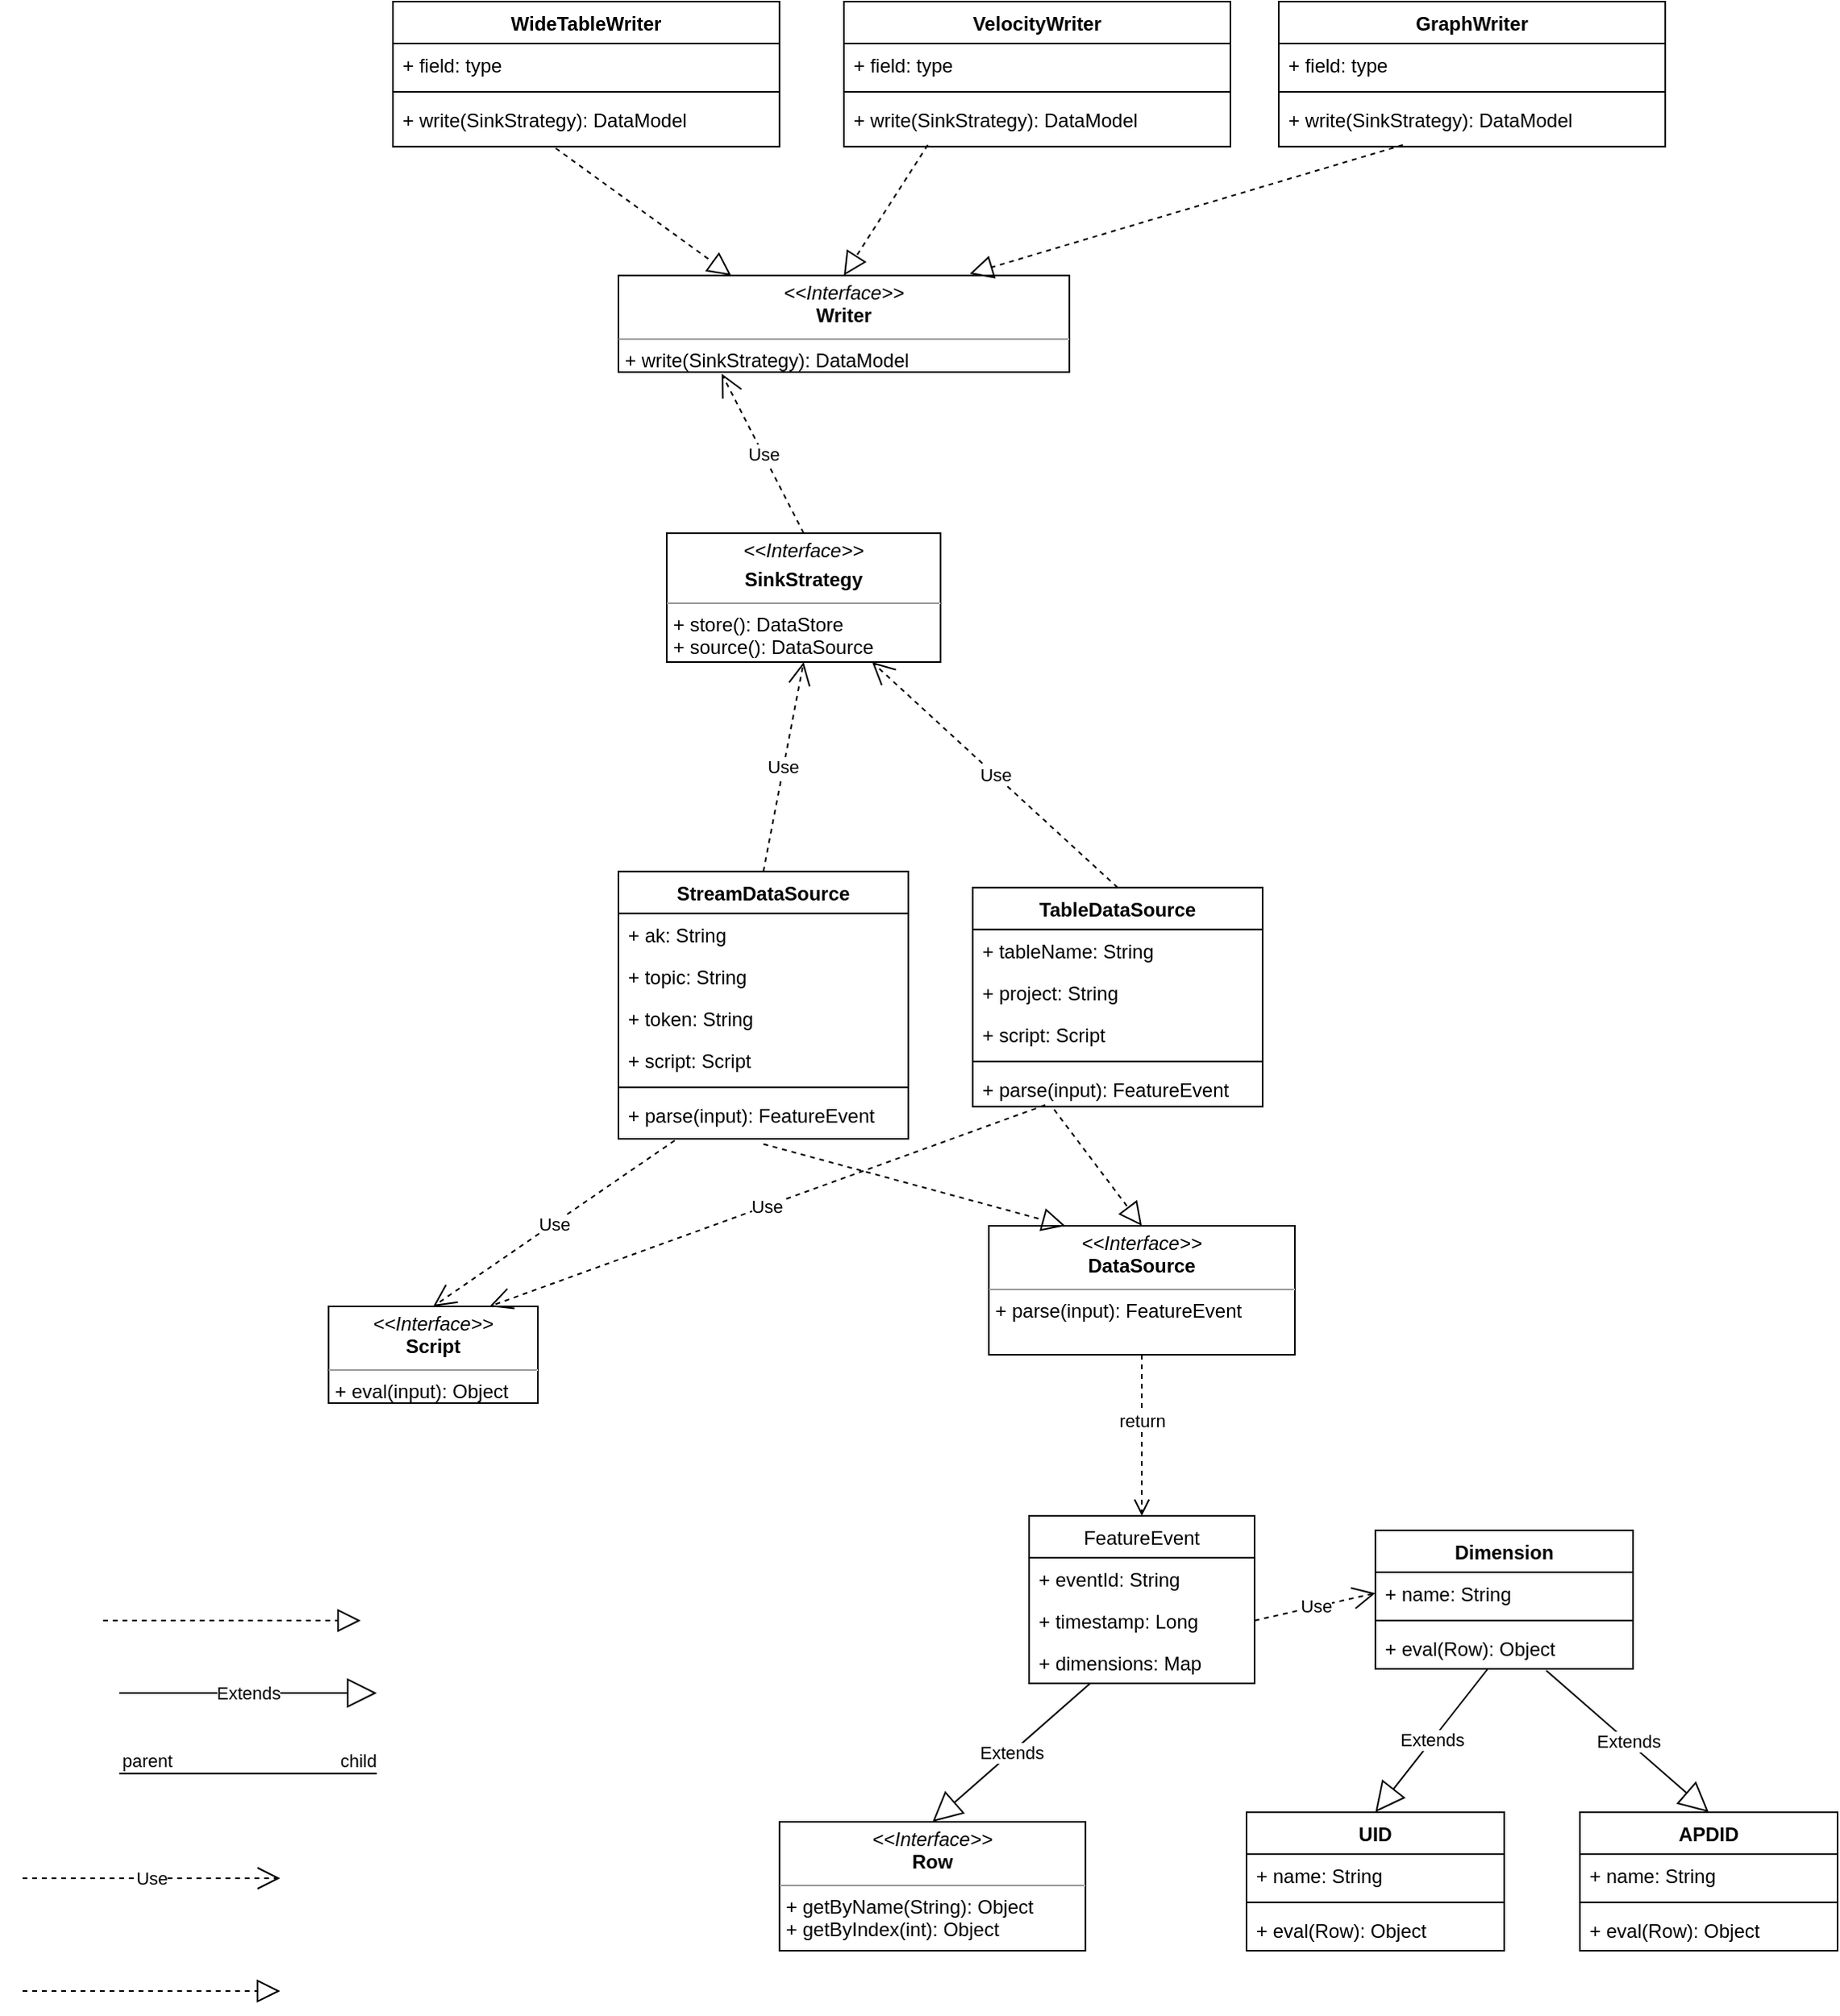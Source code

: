 <mxfile version="13.6.6" type="github">
  <diagram id="Kq1oUx9K81dBL0CiHiVe" name="Page-1">
    <mxGraphModel dx="2088" dy="2012" grid="1" gridSize="10" guides="1" tooltips="1" connect="1" arrows="1" fold="1" page="1" pageScale="1" pageWidth="827" pageHeight="1169" math="0" shadow="0">
      <root>
        <mxCell id="0" />
        <mxCell id="1" parent="0" />
        <mxCell id="gPbfIlgc2ZDj5a_tu4yF-2" value="&lt;p style=&quot;margin: 0px ; margin-top: 4px ; text-align: center&quot;&gt;&lt;i&gt;&amp;lt;&amp;lt;Interface&amp;gt;&amp;gt;&lt;/i&gt;&lt;br&gt;&lt;b&gt;DataSource&lt;/b&gt;&lt;/p&gt;&lt;hr size=&quot;1&quot;&gt;&lt;p style=&quot;margin: 0px ; margin-left: 4px&quot;&gt;+ parse(input): FeatureEvent&lt;/p&gt;" style="verticalAlign=top;align=left;overflow=fill;fontSize=12;fontFamily=Helvetica;html=1;" vertex="1" parent="1">
          <mxGeometry x="300" y="340" width="190" height="80" as="geometry" />
        </mxCell>
        <mxCell id="gPbfIlgc2ZDj5a_tu4yF-7" value="return" style="html=1;verticalAlign=bottom;endArrow=open;dashed=1;endSize=8;entryX=0.5;entryY=0;entryDx=0;entryDy=0;exitX=0.5;exitY=1;exitDx=0;exitDy=0;" edge="1" parent="1" source="gPbfIlgc2ZDj5a_tu4yF-2" target="gPbfIlgc2ZDj5a_tu4yF-3">
          <mxGeometry relative="1" as="geometry">
            <mxPoint x="450" y="430" as="sourcePoint" />
            <mxPoint x="370" y="430" as="targetPoint" />
          </mxGeometry>
        </mxCell>
        <mxCell id="gPbfIlgc2ZDj5a_tu4yF-3" value="FeatureEvent" style="swimlane;fontStyle=0;childLayout=stackLayout;horizontal=1;startSize=26;fillColor=none;horizontalStack=0;resizeParent=1;resizeParentMax=0;resizeLast=0;collapsible=1;marginBottom=0;" vertex="1" parent="1">
          <mxGeometry x="325" y="520" width="140" height="104" as="geometry" />
        </mxCell>
        <mxCell id="gPbfIlgc2ZDj5a_tu4yF-4" value="+ eventId: String" style="text;strokeColor=none;fillColor=none;align=left;verticalAlign=top;spacingLeft=4;spacingRight=4;overflow=hidden;rotatable=0;points=[[0,0.5],[1,0.5]];portConstraint=eastwest;" vertex="1" parent="gPbfIlgc2ZDj5a_tu4yF-3">
          <mxGeometry y="26" width="140" height="26" as="geometry" />
        </mxCell>
        <mxCell id="gPbfIlgc2ZDj5a_tu4yF-5" value="+ timestamp: Long" style="text;strokeColor=none;fillColor=none;align=left;verticalAlign=top;spacingLeft=4;spacingRight=4;overflow=hidden;rotatable=0;points=[[0,0.5],[1,0.5]];portConstraint=eastwest;" vertex="1" parent="gPbfIlgc2ZDj5a_tu4yF-3">
          <mxGeometry y="52" width="140" height="26" as="geometry" />
        </mxCell>
        <mxCell id="gPbfIlgc2ZDj5a_tu4yF-6" value="+ dimensions: Map" style="text;strokeColor=none;fillColor=none;align=left;verticalAlign=top;spacingLeft=4;spacingRight=4;overflow=hidden;rotatable=0;points=[[0,0.5],[1,0.5]];portConstraint=eastwest;" vertex="1" parent="gPbfIlgc2ZDj5a_tu4yF-3">
          <mxGeometry y="78" width="140" height="26" as="geometry" />
        </mxCell>
        <mxCell id="gPbfIlgc2ZDj5a_tu4yF-17" value="&lt;p style=&quot;margin: 0px ; margin-top: 4px ; text-align: center&quot;&gt;&lt;i&gt;&amp;lt;&amp;lt;Interface&amp;gt;&amp;gt;&lt;/i&gt;&lt;br&gt;&lt;b&gt;Row&lt;/b&gt;&lt;/p&gt;&lt;hr size=&quot;1&quot;&gt;&lt;p style=&quot;margin: 0px ; margin-left: 4px&quot;&gt;+ getByName(String): Object&lt;/p&gt;&lt;p style=&quot;margin: 0px ; margin-left: 4px&quot;&gt;+ getByIndex(int): Object&lt;/p&gt;" style="verticalAlign=top;align=left;overflow=fill;fontSize=12;fontFamily=Helvetica;html=1;" vertex="1" parent="1">
          <mxGeometry x="170" y="710" width="190" height="80" as="geometry" />
        </mxCell>
        <mxCell id="gPbfIlgc2ZDj5a_tu4yF-18" value="Extends" style="endArrow=block;endSize=16;endFill=0;html=1;entryX=0.5;entryY=0;entryDx=0;entryDy=0;exitX=0.271;exitY=1;exitDx=0;exitDy=0;exitPerimeter=0;" edge="1" parent="1" source="gPbfIlgc2ZDj5a_tu4yF-6" target="gPbfIlgc2ZDj5a_tu4yF-17">
          <mxGeometry width="160" relative="1" as="geometry">
            <mxPoint x="100" y="470" as="sourcePoint" />
            <mxPoint x="260" y="470" as="targetPoint" />
          </mxGeometry>
        </mxCell>
        <mxCell id="gPbfIlgc2ZDj5a_tu4yF-12" value="Dimension" style="swimlane;fontStyle=1;align=center;verticalAlign=top;childLayout=stackLayout;horizontal=1;startSize=26;horizontalStack=0;resizeParent=1;resizeParentMax=0;resizeLast=0;collapsible=1;marginBottom=0;" vertex="1" parent="1">
          <mxGeometry x="540" y="529" width="160" height="86" as="geometry" />
        </mxCell>
        <mxCell id="gPbfIlgc2ZDj5a_tu4yF-13" value="+ name: String" style="text;strokeColor=none;fillColor=none;align=left;verticalAlign=top;spacingLeft=4;spacingRight=4;overflow=hidden;rotatable=0;points=[[0,0.5],[1,0.5]];portConstraint=eastwest;" vertex="1" parent="gPbfIlgc2ZDj5a_tu4yF-12">
          <mxGeometry y="26" width="160" height="26" as="geometry" />
        </mxCell>
        <mxCell id="gPbfIlgc2ZDj5a_tu4yF-14" value="" style="line;strokeWidth=1;fillColor=none;align=left;verticalAlign=middle;spacingTop=-1;spacingLeft=3;spacingRight=3;rotatable=0;labelPosition=right;points=[];portConstraint=eastwest;" vertex="1" parent="gPbfIlgc2ZDj5a_tu4yF-12">
          <mxGeometry y="52" width="160" height="8" as="geometry" />
        </mxCell>
        <mxCell id="gPbfIlgc2ZDj5a_tu4yF-15" value="+ eval(Row): Object" style="text;strokeColor=none;fillColor=none;align=left;verticalAlign=top;spacingLeft=4;spacingRight=4;overflow=hidden;rotatable=0;points=[[0,0.5],[1,0.5]];portConstraint=eastwest;" vertex="1" parent="gPbfIlgc2ZDj5a_tu4yF-12">
          <mxGeometry y="60" width="160" height="26" as="geometry" />
        </mxCell>
        <mxCell id="gPbfIlgc2ZDj5a_tu4yF-19" value="UID" style="swimlane;fontStyle=1;align=center;verticalAlign=top;childLayout=stackLayout;horizontal=1;startSize=26;horizontalStack=0;resizeParent=1;resizeParentMax=0;resizeLast=0;collapsible=1;marginBottom=0;" vertex="1" parent="1">
          <mxGeometry x="460" y="704" width="160" height="86" as="geometry" />
        </mxCell>
        <mxCell id="gPbfIlgc2ZDj5a_tu4yF-20" value="+ name: String" style="text;strokeColor=none;fillColor=none;align=left;verticalAlign=top;spacingLeft=4;spacingRight=4;overflow=hidden;rotatable=0;points=[[0,0.5],[1,0.5]];portConstraint=eastwest;" vertex="1" parent="gPbfIlgc2ZDj5a_tu4yF-19">
          <mxGeometry y="26" width="160" height="26" as="geometry" />
        </mxCell>
        <mxCell id="gPbfIlgc2ZDj5a_tu4yF-21" value="" style="line;strokeWidth=1;fillColor=none;align=left;verticalAlign=middle;spacingTop=-1;spacingLeft=3;spacingRight=3;rotatable=0;labelPosition=right;points=[];portConstraint=eastwest;" vertex="1" parent="gPbfIlgc2ZDj5a_tu4yF-19">
          <mxGeometry y="52" width="160" height="8" as="geometry" />
        </mxCell>
        <mxCell id="gPbfIlgc2ZDj5a_tu4yF-22" value="+ eval(Row): Object" style="text;strokeColor=none;fillColor=none;align=left;verticalAlign=top;spacingLeft=4;spacingRight=4;overflow=hidden;rotatable=0;points=[[0,0.5],[1,0.5]];portConstraint=eastwest;" vertex="1" parent="gPbfIlgc2ZDj5a_tu4yF-19">
          <mxGeometry y="60" width="160" height="26" as="geometry" />
        </mxCell>
        <mxCell id="gPbfIlgc2ZDj5a_tu4yF-23" value="APDID" style="swimlane;fontStyle=1;align=center;verticalAlign=top;childLayout=stackLayout;horizontal=1;startSize=26;horizontalStack=0;resizeParent=1;resizeParentMax=0;resizeLast=0;collapsible=1;marginBottom=0;" vertex="1" parent="1">
          <mxGeometry x="667" y="704" width="160" height="86" as="geometry" />
        </mxCell>
        <mxCell id="gPbfIlgc2ZDj5a_tu4yF-24" value="+ name: String" style="text;strokeColor=none;fillColor=none;align=left;verticalAlign=top;spacingLeft=4;spacingRight=4;overflow=hidden;rotatable=0;points=[[0,0.5],[1,0.5]];portConstraint=eastwest;" vertex="1" parent="gPbfIlgc2ZDj5a_tu4yF-23">
          <mxGeometry y="26" width="160" height="26" as="geometry" />
        </mxCell>
        <mxCell id="gPbfIlgc2ZDj5a_tu4yF-25" value="" style="line;strokeWidth=1;fillColor=none;align=left;verticalAlign=middle;spacingTop=-1;spacingLeft=3;spacingRight=3;rotatable=0;labelPosition=right;points=[];portConstraint=eastwest;" vertex="1" parent="gPbfIlgc2ZDj5a_tu4yF-23">
          <mxGeometry y="52" width="160" height="8" as="geometry" />
        </mxCell>
        <mxCell id="gPbfIlgc2ZDj5a_tu4yF-26" value="+ eval(Row): Object" style="text;strokeColor=none;fillColor=none;align=left;verticalAlign=top;spacingLeft=4;spacingRight=4;overflow=hidden;rotatable=0;points=[[0,0.5],[1,0.5]];portConstraint=eastwest;" vertex="1" parent="gPbfIlgc2ZDj5a_tu4yF-23">
          <mxGeometry y="60" width="160" height="26" as="geometry" />
        </mxCell>
        <mxCell id="gPbfIlgc2ZDj5a_tu4yF-27" value="" style="endArrow=none;html=1;edgeStyle=orthogonalEdgeStyle;" edge="1" parent="1">
          <mxGeometry relative="1" as="geometry">
            <mxPoint x="-240" y="680" as="sourcePoint" />
            <mxPoint x="-80" y="680" as="targetPoint" />
          </mxGeometry>
        </mxCell>
        <mxCell id="gPbfIlgc2ZDj5a_tu4yF-28" value="parent" style="edgeLabel;resizable=0;html=1;align=left;verticalAlign=bottom;" connectable="0" vertex="1" parent="gPbfIlgc2ZDj5a_tu4yF-27">
          <mxGeometry x="-1" relative="1" as="geometry" />
        </mxCell>
        <mxCell id="gPbfIlgc2ZDj5a_tu4yF-29" value="child" style="edgeLabel;resizable=0;html=1;align=right;verticalAlign=bottom;" connectable="0" vertex="1" parent="gPbfIlgc2ZDj5a_tu4yF-27">
          <mxGeometry x="1" relative="1" as="geometry" />
        </mxCell>
        <mxCell id="gPbfIlgc2ZDj5a_tu4yF-30" value="Extends" style="endArrow=block;endSize=16;endFill=0;html=1;" edge="1" parent="1">
          <mxGeometry width="160" relative="1" as="geometry">
            <mxPoint x="-240" y="630" as="sourcePoint" />
            <mxPoint x="-80" y="630" as="targetPoint" />
          </mxGeometry>
        </mxCell>
        <mxCell id="gPbfIlgc2ZDj5a_tu4yF-31" value="Use" style="endArrow=open;endSize=12;dashed=1;html=1;" edge="1" parent="1">
          <mxGeometry width="160" relative="1" as="geometry">
            <mxPoint x="-300" y="745" as="sourcePoint" />
            <mxPoint x="-140" y="745" as="targetPoint" />
          </mxGeometry>
        </mxCell>
        <mxCell id="gPbfIlgc2ZDj5a_tu4yF-32" value="" style="endArrow=block;dashed=1;endFill=0;endSize=12;html=1;" edge="1" parent="1">
          <mxGeometry width="160" relative="1" as="geometry">
            <mxPoint x="-300" y="815" as="sourcePoint" />
            <mxPoint x="-140" y="815" as="targetPoint" />
          </mxGeometry>
        </mxCell>
        <mxCell id="gPbfIlgc2ZDj5a_tu4yF-33" value="Extends" style="endArrow=block;endSize=16;endFill=0;html=1;entryX=0.5;entryY=0;entryDx=0;entryDy=0;" edge="1" parent="1" source="gPbfIlgc2ZDj5a_tu4yF-15" target="gPbfIlgc2ZDj5a_tu4yF-19">
          <mxGeometry width="160" relative="1" as="geometry">
            <mxPoint x="390" y="680" as="sourcePoint" />
            <mxPoint x="550" y="680" as="targetPoint" />
          </mxGeometry>
        </mxCell>
        <mxCell id="gPbfIlgc2ZDj5a_tu4yF-34" value="Extends" style="endArrow=block;endSize=16;endFill=0;html=1;entryX=0.5;entryY=0;entryDx=0;entryDy=0;exitX=0.663;exitY=1.038;exitDx=0;exitDy=0;exitPerimeter=0;" edge="1" parent="1" source="gPbfIlgc2ZDj5a_tu4yF-15" target="gPbfIlgc2ZDj5a_tu4yF-23">
          <mxGeometry width="160" relative="1" as="geometry">
            <mxPoint x="619.804" y="625" as="sourcePoint" />
            <mxPoint x="550" y="714" as="targetPoint" />
          </mxGeometry>
        </mxCell>
        <mxCell id="gPbfIlgc2ZDj5a_tu4yF-36" value="StreamDataSource" style="swimlane;fontStyle=1;align=center;verticalAlign=top;childLayout=stackLayout;horizontal=1;startSize=26;horizontalStack=0;resizeParent=1;resizeParentMax=0;resizeLast=0;collapsible=1;marginBottom=0;" vertex="1" parent="1">
          <mxGeometry x="70" y="120" width="180" height="166" as="geometry" />
        </mxCell>
        <mxCell id="gPbfIlgc2ZDj5a_tu4yF-40" value="+ ak: String&#xa;&#xa;&#xa;&#xa;&#xa;" style="text;strokeColor=none;fillColor=none;align=left;verticalAlign=top;spacingLeft=4;spacingRight=4;overflow=hidden;rotatable=0;points=[[0,0.5],[1,0.5]];portConstraint=eastwest;" vertex="1" parent="gPbfIlgc2ZDj5a_tu4yF-36">
          <mxGeometry y="26" width="180" height="26" as="geometry" />
        </mxCell>
        <mxCell id="gPbfIlgc2ZDj5a_tu4yF-41" value="+ topic: String&#xa;&#xa;&#xa;&#xa;&#xa;" style="text;strokeColor=none;fillColor=none;align=left;verticalAlign=top;spacingLeft=4;spacingRight=4;overflow=hidden;rotatable=0;points=[[0,0.5],[1,0.5]];portConstraint=eastwest;" vertex="1" parent="gPbfIlgc2ZDj5a_tu4yF-36">
          <mxGeometry y="52" width="180" height="26" as="geometry" />
        </mxCell>
        <mxCell id="gPbfIlgc2ZDj5a_tu4yF-53" value="+ token: String&#xa;&#xa;&#xa;&#xa;&#xa;" style="text;strokeColor=none;fillColor=none;align=left;verticalAlign=top;spacingLeft=4;spacingRight=4;overflow=hidden;rotatable=0;points=[[0,0.5],[1,0.5]];portConstraint=eastwest;" vertex="1" parent="gPbfIlgc2ZDj5a_tu4yF-36">
          <mxGeometry y="78" width="180" height="26" as="geometry" />
        </mxCell>
        <mxCell id="gPbfIlgc2ZDj5a_tu4yF-37" value="+ script: Script&#xa;&#xa;&#xa;&#xa;&#xa;" style="text;strokeColor=none;fillColor=none;align=left;verticalAlign=top;spacingLeft=4;spacingRight=4;overflow=hidden;rotatable=0;points=[[0,0.5],[1,0.5]];portConstraint=eastwest;" vertex="1" parent="gPbfIlgc2ZDj5a_tu4yF-36">
          <mxGeometry y="104" width="180" height="26" as="geometry" />
        </mxCell>
        <mxCell id="gPbfIlgc2ZDj5a_tu4yF-38" value="" style="line;strokeWidth=1;fillColor=none;align=left;verticalAlign=middle;spacingTop=-1;spacingLeft=3;spacingRight=3;rotatable=0;labelPosition=right;points=[];portConstraint=eastwest;" vertex="1" parent="gPbfIlgc2ZDj5a_tu4yF-36">
          <mxGeometry y="130" width="180" height="8" as="geometry" />
        </mxCell>
        <mxCell id="gPbfIlgc2ZDj5a_tu4yF-39" value="+ parse(input): FeatureEvent" style="text;strokeColor=none;fillColor=none;align=left;verticalAlign=top;spacingLeft=4;spacingRight=4;overflow=hidden;rotatable=0;points=[[0,0.5],[1,0.5]];portConstraint=eastwest;" vertex="1" parent="gPbfIlgc2ZDj5a_tu4yF-36">
          <mxGeometry y="138" width="180" height="28" as="geometry" />
        </mxCell>
        <mxCell id="gPbfIlgc2ZDj5a_tu4yF-48" value="" style="endArrow=block;dashed=1;endFill=0;endSize=12;html=1;" edge="1" parent="1">
          <mxGeometry width="160" relative="1" as="geometry">
            <mxPoint x="-250" y="585" as="sourcePoint" />
            <mxPoint x="-90" y="585" as="targetPoint" />
          </mxGeometry>
        </mxCell>
        <mxCell id="gPbfIlgc2ZDj5a_tu4yF-49" value="" style="endArrow=block;dashed=1;endFill=0;endSize=12;html=1;exitX=0.5;exitY=1.115;exitDx=0;exitDy=0;exitPerimeter=0;entryX=0.25;entryY=0;entryDx=0;entryDy=0;" edge="1" parent="1" source="gPbfIlgc2ZDj5a_tu4yF-39" target="gPbfIlgc2ZDj5a_tu4yF-2">
          <mxGeometry width="160" relative="1" as="geometry">
            <mxPoint x="-120" y="530" as="sourcePoint" />
            <mxPoint x="40" y="530" as="targetPoint" />
          </mxGeometry>
        </mxCell>
        <mxCell id="gPbfIlgc2ZDj5a_tu4yF-50" value="" style="endArrow=block;dashed=1;endFill=0;endSize=12;html=1;exitX=0.281;exitY=1.077;exitDx=0;exitDy=0;exitPerimeter=0;entryX=0.5;entryY=0;entryDx=0;entryDy=0;" edge="1" parent="1" source="gPbfIlgc2ZDj5a_tu4yF-47" target="gPbfIlgc2ZDj5a_tu4yF-2">
          <mxGeometry width="160" relative="1" as="geometry">
            <mxPoint x="-90" y="330" as="sourcePoint" />
            <mxPoint x="70" y="330" as="targetPoint" />
          </mxGeometry>
        </mxCell>
        <mxCell id="gPbfIlgc2ZDj5a_tu4yF-42" value="TableDataSource" style="swimlane;fontStyle=1;align=center;verticalAlign=top;childLayout=stackLayout;horizontal=1;startSize=26;horizontalStack=0;resizeParent=1;resizeParentMax=0;resizeLast=0;collapsible=1;marginBottom=0;" vertex="1" parent="1">
          <mxGeometry x="290" y="130" width="180" height="136" as="geometry" />
        </mxCell>
        <mxCell id="gPbfIlgc2ZDj5a_tu4yF-43" value="+ tableName: String&#xa;&#xa;&#xa;&#xa;&#xa;" style="text;strokeColor=none;fillColor=none;align=left;verticalAlign=top;spacingLeft=4;spacingRight=4;overflow=hidden;rotatable=0;points=[[0,0.5],[1,0.5]];portConstraint=eastwest;" vertex="1" parent="gPbfIlgc2ZDj5a_tu4yF-42">
          <mxGeometry y="26" width="180" height="26" as="geometry" />
        </mxCell>
        <mxCell id="gPbfIlgc2ZDj5a_tu4yF-44" value="+ project: String&#xa;&#xa;&#xa;&#xa;&#xa;" style="text;strokeColor=none;fillColor=none;align=left;verticalAlign=top;spacingLeft=4;spacingRight=4;overflow=hidden;rotatable=0;points=[[0,0.5],[1,0.5]];portConstraint=eastwest;" vertex="1" parent="gPbfIlgc2ZDj5a_tu4yF-42">
          <mxGeometry y="52" width="180" height="26" as="geometry" />
        </mxCell>
        <mxCell id="gPbfIlgc2ZDj5a_tu4yF-51" value="+ script: Script&#xa;&#xa;&#xa;&#xa;&#xa;" style="text;strokeColor=none;fillColor=none;align=left;verticalAlign=top;spacingLeft=4;spacingRight=4;overflow=hidden;rotatable=0;points=[[0,0.5],[1,0.5]];portConstraint=eastwest;" vertex="1" parent="gPbfIlgc2ZDj5a_tu4yF-42">
          <mxGeometry y="78" width="180" height="26" as="geometry" />
        </mxCell>
        <mxCell id="gPbfIlgc2ZDj5a_tu4yF-46" value="" style="line;strokeWidth=1;fillColor=none;align=left;verticalAlign=middle;spacingTop=-1;spacingLeft=3;spacingRight=3;rotatable=0;labelPosition=right;points=[];portConstraint=eastwest;" vertex="1" parent="gPbfIlgc2ZDj5a_tu4yF-42">
          <mxGeometry y="104" width="180" height="8" as="geometry" />
        </mxCell>
        <mxCell id="gPbfIlgc2ZDj5a_tu4yF-47" value="+ parse(input): FeatureEvent" style="text;strokeColor=none;fillColor=none;align=left;verticalAlign=top;spacingLeft=4;spacingRight=4;overflow=hidden;rotatable=0;points=[[0,0.5],[1,0.5]];portConstraint=eastwest;" vertex="1" parent="gPbfIlgc2ZDj5a_tu4yF-42">
          <mxGeometry y="112" width="180" height="24" as="geometry" />
        </mxCell>
        <mxCell id="gPbfIlgc2ZDj5a_tu4yF-55" value="&lt;p style=&quot;margin: 0px ; margin-top: 4px ; text-align: center&quot;&gt;&lt;i&gt;&amp;lt;&amp;lt;Interface&amp;gt;&amp;gt;&lt;/i&gt;&lt;br&gt;&lt;b&gt;Script&lt;/b&gt;&lt;/p&gt;&lt;hr size=&quot;1&quot;&gt;&lt;p style=&quot;margin: 0px ; margin-left: 4px&quot;&gt;+ eval(input): Object&lt;/p&gt;" style="verticalAlign=top;align=left;overflow=fill;fontSize=12;fontFamily=Helvetica;html=1;" vertex="1" parent="1">
          <mxGeometry x="-110" y="390" width="130" height="60" as="geometry" />
        </mxCell>
        <mxCell id="gPbfIlgc2ZDj5a_tu4yF-56" value="Use" style="endArrow=open;endSize=12;dashed=1;html=1;exitX=0.194;exitY=1.036;exitDx=0;exitDy=0;exitPerimeter=0;entryX=0.5;entryY=0;entryDx=0;entryDy=0;" edge="1" parent="1" source="gPbfIlgc2ZDj5a_tu4yF-39" target="gPbfIlgc2ZDj5a_tu4yF-55">
          <mxGeometry width="160" relative="1" as="geometry">
            <mxPoint x="110" y="310" as="sourcePoint" />
            <mxPoint x="-130" y="755" as="targetPoint" />
          </mxGeometry>
        </mxCell>
        <mxCell id="gPbfIlgc2ZDj5a_tu4yF-57" value="Use" style="endArrow=open;endSize=12;dashed=1;html=1;exitX=0.25;exitY=0.958;exitDx=0;exitDy=0;exitPerimeter=0;" edge="1" parent="1" source="gPbfIlgc2ZDj5a_tu4yF-47">
          <mxGeometry width="160" relative="1" as="geometry">
            <mxPoint x="114.92" y="297.008" as="sourcePoint" />
            <mxPoint x="-10" y="390" as="targetPoint" />
          </mxGeometry>
        </mxCell>
        <mxCell id="gPbfIlgc2ZDj5a_tu4yF-58" value="Use" style="endArrow=open;endSize=12;dashed=1;html=1;exitX=1;exitY=0.5;exitDx=0;exitDy=0;entryX=0;entryY=0.5;entryDx=0;entryDy=0;" edge="1" parent="1" source="gPbfIlgc2ZDj5a_tu4yF-5" target="gPbfIlgc2ZDj5a_tu4yF-13">
          <mxGeometry width="160" relative="1" as="geometry">
            <mxPoint x="-290" y="755" as="sourcePoint" />
            <mxPoint x="-130" y="755" as="targetPoint" />
          </mxGeometry>
        </mxCell>
        <mxCell id="gPbfIlgc2ZDj5a_tu4yF-59" value="&lt;p style=&quot;margin: 0px ; margin-top: 4px ; text-align: center&quot;&gt;&lt;i&gt;&amp;lt;&amp;lt;Interface&amp;gt;&amp;gt;&lt;/i&gt;&lt;br&gt;&lt;b&gt;Writer&lt;/b&gt;&lt;/p&gt;&lt;hr size=&quot;1&quot;&gt;&lt;p style=&quot;margin: 0px ; margin-left: 4px&quot;&gt;+ write(&lt;span style=&quot;text-align: center&quot;&gt;SinkStrategy&lt;/span&gt;): DataModel&lt;/p&gt;" style="verticalAlign=top;align=left;overflow=fill;fontSize=12;fontFamily=Helvetica;html=1;" vertex="1" parent="1">
          <mxGeometry x="70" y="-250" width="280" height="60" as="geometry" />
        </mxCell>
        <mxCell id="gPbfIlgc2ZDj5a_tu4yF-72" value="" style="endArrow=block;dashed=1;endFill=0;endSize=12;html=1;exitX=0.421;exitY=1.033;exitDx=0;exitDy=0;exitPerimeter=0;entryX=0.25;entryY=0;entryDx=0;entryDy=0;" edge="1" parent="1" source="gPbfIlgc2ZDj5a_tu4yF-63" target="gPbfIlgc2ZDj5a_tu4yF-59">
          <mxGeometry width="160" relative="1" as="geometry">
            <mxPoint x="-300" y="-120" as="sourcePoint" />
            <mxPoint x="-140" y="-120" as="targetPoint" />
          </mxGeometry>
        </mxCell>
        <mxCell id="gPbfIlgc2ZDj5a_tu4yF-73" value="" style="endArrow=block;dashed=1;endFill=0;endSize=12;html=1;exitX=0.217;exitY=0.967;exitDx=0;exitDy=0;exitPerimeter=0;entryX=0.5;entryY=0;entryDx=0;entryDy=0;" edge="1" parent="1" source="gPbfIlgc2ZDj5a_tu4yF-67" target="gPbfIlgc2ZDj5a_tu4yF-59">
          <mxGeometry width="160" relative="1" as="geometry">
            <mxPoint x="41.04" y="-319.01" as="sourcePoint" />
            <mxPoint x="150" y="-240" as="targetPoint" />
          </mxGeometry>
        </mxCell>
        <mxCell id="gPbfIlgc2ZDj5a_tu4yF-74" value="" style="endArrow=block;dashed=1;endFill=0;endSize=12;html=1;exitX=0.321;exitY=0.967;exitDx=0;exitDy=0;exitPerimeter=0;entryX=0.779;entryY=-0.017;entryDx=0;entryDy=0;entryPerimeter=0;" edge="1" parent="1" source="gPbfIlgc2ZDj5a_tu4yF-71" target="gPbfIlgc2ZDj5a_tu4yF-59">
          <mxGeometry width="160" relative="1" as="geometry">
            <mxPoint x="272.08" y="-320.99" as="sourcePoint" />
            <mxPoint x="220" y="-240" as="targetPoint" />
          </mxGeometry>
        </mxCell>
        <mxCell id="gPbfIlgc2ZDj5a_tu4yF-76" value="&lt;p style=&quot;margin: 0px ; margin-top: 4px ; text-align: center&quot;&gt;&lt;i&gt;&amp;lt;&amp;lt;Interface&amp;gt;&amp;gt;&lt;/i&gt;&lt;/p&gt;&lt;p style=&quot;margin: 0px ; margin-top: 4px ; text-align: center&quot;&gt;&lt;b&gt;SinkStrategy&lt;/b&gt;&lt;/p&gt;&lt;hr size=&quot;1&quot;&gt;&lt;p style=&quot;margin: 0px ; margin-left: 4px&quot;&gt;+ store(): DataStore&lt;/p&gt;&lt;p style=&quot;margin: 0px ; margin-left: 4px&quot;&gt;+ source(): DataSource&lt;/p&gt;" style="verticalAlign=top;align=left;overflow=fill;fontSize=12;fontFamily=Helvetica;html=1;" vertex="1" parent="1">
          <mxGeometry x="100" y="-90" width="170" height="80" as="geometry" />
        </mxCell>
        <mxCell id="gPbfIlgc2ZDj5a_tu4yF-77" value="Use" style="endArrow=open;endSize=12;dashed=1;html=1;exitX=0.5;exitY=0;exitDx=0;exitDy=0;entryX=0.229;entryY=1.017;entryDx=0;entryDy=0;entryPerimeter=0;" edge="1" parent="1" source="gPbfIlgc2ZDj5a_tu4yF-76" target="gPbfIlgc2ZDj5a_tu4yF-59">
          <mxGeometry width="160" relative="1" as="geometry">
            <mxPoint x="-270" y="100" as="sourcePoint" />
            <mxPoint x="-110" y="100" as="targetPoint" />
          </mxGeometry>
        </mxCell>
        <mxCell id="gPbfIlgc2ZDj5a_tu4yF-60" value="WideTableWriter" style="swimlane;fontStyle=1;align=center;verticalAlign=top;childLayout=stackLayout;horizontal=1;startSize=26;horizontalStack=0;resizeParent=1;resizeParentMax=0;resizeLast=0;collapsible=1;marginBottom=0;" vertex="1" parent="1">
          <mxGeometry x="-70" y="-420" width="240" height="90" as="geometry" />
        </mxCell>
        <mxCell id="gPbfIlgc2ZDj5a_tu4yF-61" value="+ field: type" style="text;strokeColor=none;fillColor=none;align=left;verticalAlign=top;spacingLeft=4;spacingRight=4;overflow=hidden;rotatable=0;points=[[0,0.5],[1,0.5]];portConstraint=eastwest;" vertex="1" parent="gPbfIlgc2ZDj5a_tu4yF-60">
          <mxGeometry y="26" width="240" height="26" as="geometry" />
        </mxCell>
        <mxCell id="gPbfIlgc2ZDj5a_tu4yF-62" value="" style="line;strokeWidth=1;fillColor=none;align=left;verticalAlign=middle;spacingTop=-1;spacingLeft=3;spacingRight=3;rotatable=0;labelPosition=right;points=[];portConstraint=eastwest;" vertex="1" parent="gPbfIlgc2ZDj5a_tu4yF-60">
          <mxGeometry y="52" width="240" height="8" as="geometry" />
        </mxCell>
        <mxCell id="gPbfIlgc2ZDj5a_tu4yF-63" value="+ write(SinkStrategy): DataModel" style="text;strokeColor=none;fillColor=none;align=left;verticalAlign=top;spacingLeft=4;spacingRight=4;overflow=hidden;rotatable=0;points=[[0,0.5],[1,0.5]];portConstraint=eastwest;" vertex="1" parent="gPbfIlgc2ZDj5a_tu4yF-60">
          <mxGeometry y="60" width="240" height="30" as="geometry" />
        </mxCell>
        <mxCell id="gPbfIlgc2ZDj5a_tu4yF-64" value="VelocityWriter" style="swimlane;fontStyle=1;align=center;verticalAlign=top;childLayout=stackLayout;horizontal=1;startSize=26;horizontalStack=0;resizeParent=1;resizeParentMax=0;resizeLast=0;collapsible=1;marginBottom=0;" vertex="1" parent="1">
          <mxGeometry x="210" y="-420" width="240" height="90" as="geometry" />
        </mxCell>
        <mxCell id="gPbfIlgc2ZDj5a_tu4yF-65" value="+ field: type" style="text;strokeColor=none;fillColor=none;align=left;verticalAlign=top;spacingLeft=4;spacingRight=4;overflow=hidden;rotatable=0;points=[[0,0.5],[1,0.5]];portConstraint=eastwest;" vertex="1" parent="gPbfIlgc2ZDj5a_tu4yF-64">
          <mxGeometry y="26" width="240" height="26" as="geometry" />
        </mxCell>
        <mxCell id="gPbfIlgc2ZDj5a_tu4yF-66" value="" style="line;strokeWidth=1;fillColor=none;align=left;verticalAlign=middle;spacingTop=-1;spacingLeft=3;spacingRight=3;rotatable=0;labelPosition=right;points=[];portConstraint=eastwest;" vertex="1" parent="gPbfIlgc2ZDj5a_tu4yF-64">
          <mxGeometry y="52" width="240" height="8" as="geometry" />
        </mxCell>
        <mxCell id="gPbfIlgc2ZDj5a_tu4yF-67" value="+ write(SinkStrategy): DataModel" style="text;strokeColor=none;fillColor=none;align=left;verticalAlign=top;spacingLeft=4;spacingRight=4;overflow=hidden;rotatable=0;points=[[0,0.5],[1,0.5]];portConstraint=eastwest;" vertex="1" parent="gPbfIlgc2ZDj5a_tu4yF-64">
          <mxGeometry y="60" width="240" height="30" as="geometry" />
        </mxCell>
        <mxCell id="gPbfIlgc2ZDj5a_tu4yF-68" value="GraphWriter" style="swimlane;fontStyle=1;align=center;verticalAlign=top;childLayout=stackLayout;horizontal=1;startSize=26;horizontalStack=0;resizeParent=1;resizeParentMax=0;resizeLast=0;collapsible=1;marginBottom=0;" vertex="1" parent="1">
          <mxGeometry x="480" y="-420" width="240" height="90" as="geometry" />
        </mxCell>
        <mxCell id="gPbfIlgc2ZDj5a_tu4yF-69" value="+ field: type" style="text;strokeColor=none;fillColor=none;align=left;verticalAlign=top;spacingLeft=4;spacingRight=4;overflow=hidden;rotatable=0;points=[[0,0.5],[1,0.5]];portConstraint=eastwest;" vertex="1" parent="gPbfIlgc2ZDj5a_tu4yF-68">
          <mxGeometry y="26" width="240" height="26" as="geometry" />
        </mxCell>
        <mxCell id="gPbfIlgc2ZDj5a_tu4yF-70" value="" style="line;strokeWidth=1;fillColor=none;align=left;verticalAlign=middle;spacingTop=-1;spacingLeft=3;spacingRight=3;rotatable=0;labelPosition=right;points=[];portConstraint=eastwest;" vertex="1" parent="gPbfIlgc2ZDj5a_tu4yF-68">
          <mxGeometry y="52" width="240" height="8" as="geometry" />
        </mxCell>
        <mxCell id="gPbfIlgc2ZDj5a_tu4yF-71" value="+ write(SinkStrategy): DataModel" style="text;strokeColor=none;fillColor=none;align=left;verticalAlign=top;spacingLeft=4;spacingRight=4;overflow=hidden;rotatable=0;points=[[0,0.5],[1,0.5]];portConstraint=eastwest;" vertex="1" parent="gPbfIlgc2ZDj5a_tu4yF-68">
          <mxGeometry y="60" width="240" height="30" as="geometry" />
        </mxCell>
        <mxCell id="gPbfIlgc2ZDj5a_tu4yF-79" value="Use" style="endArrow=open;endSize=12;dashed=1;html=1;exitX=0.5;exitY=0;exitDx=0;exitDy=0;entryX=0.5;entryY=1;entryDx=0;entryDy=0;" edge="1" parent="1" source="gPbfIlgc2ZDj5a_tu4yF-36" target="gPbfIlgc2ZDj5a_tu4yF-76">
          <mxGeometry width="160" relative="1" as="geometry">
            <mxPoint x="345" y="274.992" as="sourcePoint" />
            <mxPoint y="400" as="targetPoint" />
          </mxGeometry>
        </mxCell>
        <mxCell id="gPbfIlgc2ZDj5a_tu4yF-80" value="Use" style="endArrow=open;endSize=12;dashed=1;html=1;exitX=0.5;exitY=0;exitDx=0;exitDy=0;entryX=0.75;entryY=1;entryDx=0;entryDy=0;" edge="1" parent="1" source="gPbfIlgc2ZDj5a_tu4yF-42" target="gPbfIlgc2ZDj5a_tu4yF-76">
          <mxGeometry width="160" relative="1" as="geometry">
            <mxPoint x="170" y="130" as="sourcePoint" />
            <mxPoint x="195" as="targetPoint" />
          </mxGeometry>
        </mxCell>
      </root>
    </mxGraphModel>
  </diagram>
</mxfile>
